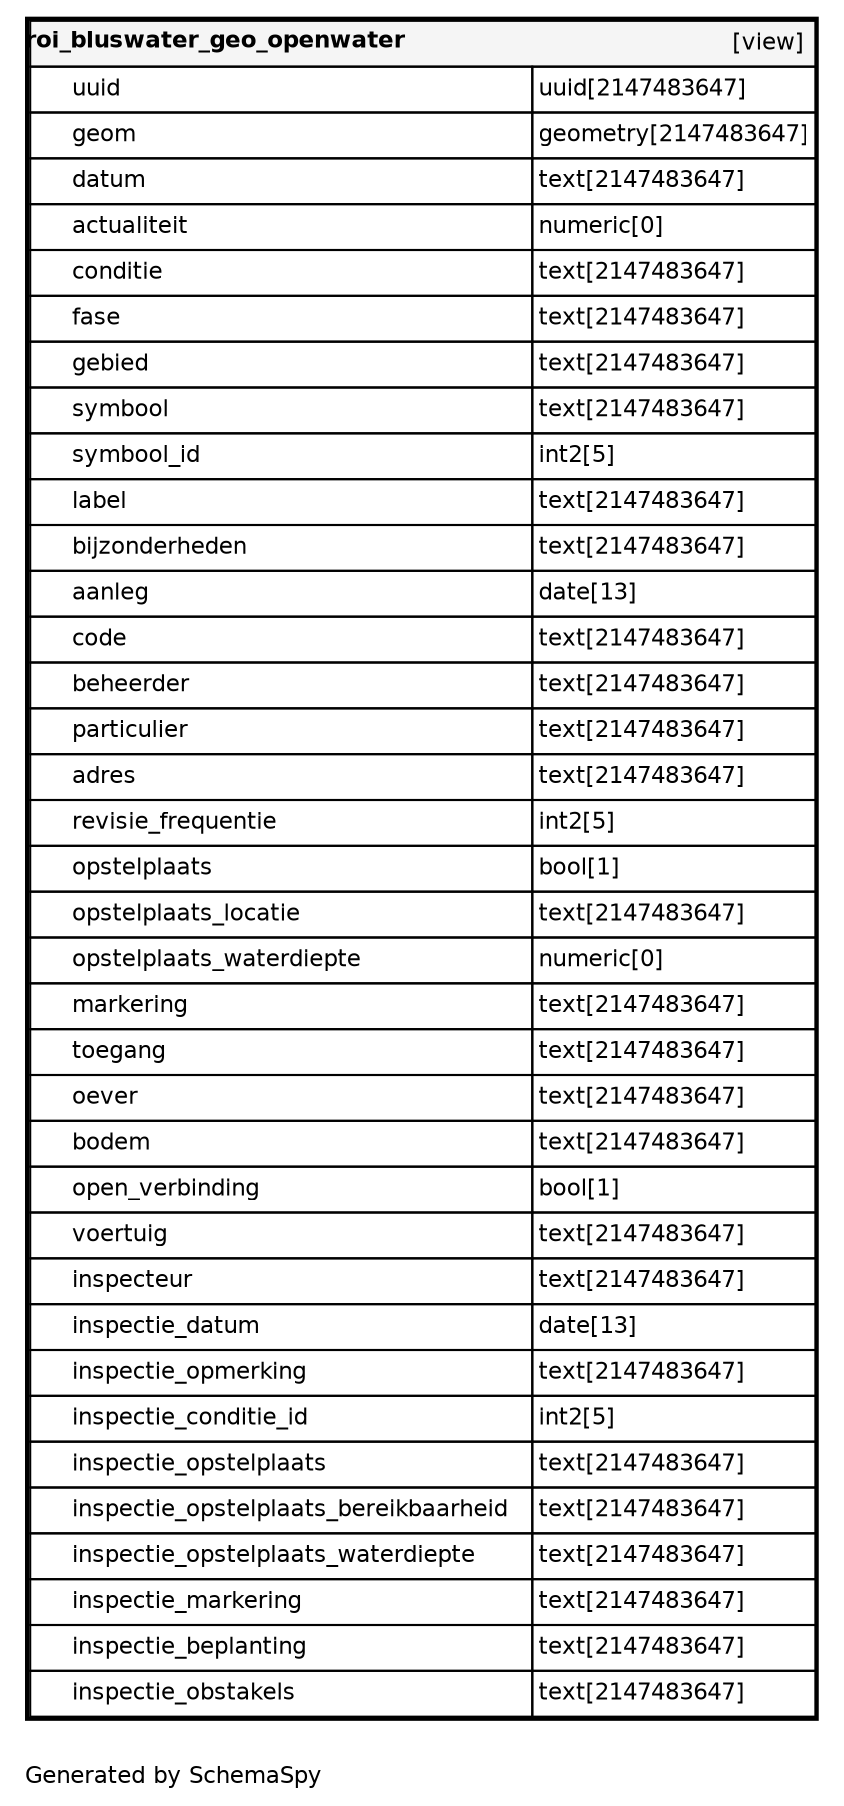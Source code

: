 digraph "oneDegreeRelationshipsDiagram" {
  graph [    rankdir="RL"    bgcolor="#ffffff"    label="\nGenerated by SchemaSpy"    labeljust="l"    nodesep="0.18"    ranksep="0.46"    fontname="Helvetica"    fontsize="11"    ration="compress"  ];  node [    fontname="Helvetica"    fontsize="11"    shape="plaintext"  ];  edge [    arrowsize="0.8"  ];
  "roi_bluswater_geo_openwater" [
   label=<
    <TABLE BORDER="2" CELLBORDER="1" CELLSPACING="0" BGCOLOR="#ffffff">
      <TR><TD COLSPAN="4"  BGCOLOR="#f5f5f5"><TABLE BORDER="0" CELLSPACING="0"><TR><TD ALIGN="LEFT" FIXEDSIZE="TRUE" WIDTH="172" HEIGHT="16"><B>roi_bluswater_geo_openwater</B></TD><TD ALIGN="RIGHT">[view]</TD></TR></TABLE></TD></TR>
      <TR><TD PORT="uuid" COLSPAN="2" ALIGN="LEFT"><TABLE BORDER="0" CELLSPACING="0" ALIGN="LEFT"><TR ALIGN="LEFT"><TD ALIGN="LEFT" FIXEDSIZE="TRUE" WIDTH="15" HEIGHT="16"></TD><TD ALIGN="LEFT" FIXEDSIZE="TRUE" WIDTH="220" HEIGHT="16">uuid</TD></TR></TABLE></TD><TD PORT="uuid.type" ALIGN="LEFT">uuid[2147483647]</TD></TR>
      <TR><TD PORT="geom" COLSPAN="2" ALIGN="LEFT"><TABLE BORDER="0" CELLSPACING="0" ALIGN="LEFT"><TR ALIGN="LEFT"><TD ALIGN="LEFT" FIXEDSIZE="TRUE" WIDTH="15" HEIGHT="16"></TD><TD ALIGN="LEFT" FIXEDSIZE="TRUE" WIDTH="220" HEIGHT="16">geom</TD></TR></TABLE></TD><TD PORT="geom.type" ALIGN="LEFT">geometry[2147483647]</TD></TR>
      <TR><TD PORT="datum" COLSPAN="2" ALIGN="LEFT"><TABLE BORDER="0" CELLSPACING="0" ALIGN="LEFT"><TR ALIGN="LEFT"><TD ALIGN="LEFT" FIXEDSIZE="TRUE" WIDTH="15" HEIGHT="16"></TD><TD ALIGN="LEFT" FIXEDSIZE="TRUE" WIDTH="220" HEIGHT="16">datum</TD></TR></TABLE></TD><TD PORT="datum.type" ALIGN="LEFT">text[2147483647]</TD></TR>
      <TR><TD PORT="actualiteit" COLSPAN="2" ALIGN="LEFT"><TABLE BORDER="0" CELLSPACING="0" ALIGN="LEFT"><TR ALIGN="LEFT"><TD ALIGN="LEFT" FIXEDSIZE="TRUE" WIDTH="15" HEIGHT="16"></TD><TD ALIGN="LEFT" FIXEDSIZE="TRUE" WIDTH="220" HEIGHT="16">actualiteit</TD></TR></TABLE></TD><TD PORT="actualiteit.type" ALIGN="LEFT">numeric[0]</TD></TR>
      <TR><TD PORT="conditie" COLSPAN="2" ALIGN="LEFT"><TABLE BORDER="0" CELLSPACING="0" ALIGN="LEFT"><TR ALIGN="LEFT"><TD ALIGN="LEFT" FIXEDSIZE="TRUE" WIDTH="15" HEIGHT="16"></TD><TD ALIGN="LEFT" FIXEDSIZE="TRUE" WIDTH="220" HEIGHT="16">conditie</TD></TR></TABLE></TD><TD PORT="conditie.type" ALIGN="LEFT">text[2147483647]</TD></TR>
      <TR><TD PORT="fase" COLSPAN="2" ALIGN="LEFT"><TABLE BORDER="0" CELLSPACING="0" ALIGN="LEFT"><TR ALIGN="LEFT"><TD ALIGN="LEFT" FIXEDSIZE="TRUE" WIDTH="15" HEIGHT="16"></TD><TD ALIGN="LEFT" FIXEDSIZE="TRUE" WIDTH="220" HEIGHT="16">fase</TD></TR></TABLE></TD><TD PORT="fase.type" ALIGN="LEFT">text[2147483647]</TD></TR>
      <TR><TD PORT="gebied" COLSPAN="2" ALIGN="LEFT"><TABLE BORDER="0" CELLSPACING="0" ALIGN="LEFT"><TR ALIGN="LEFT"><TD ALIGN="LEFT" FIXEDSIZE="TRUE" WIDTH="15" HEIGHT="16"></TD><TD ALIGN="LEFT" FIXEDSIZE="TRUE" WIDTH="220" HEIGHT="16">gebied</TD></TR></TABLE></TD><TD PORT="gebied.type" ALIGN="LEFT">text[2147483647]</TD></TR>
      <TR><TD PORT="symbool" COLSPAN="2" ALIGN="LEFT"><TABLE BORDER="0" CELLSPACING="0" ALIGN="LEFT"><TR ALIGN="LEFT"><TD ALIGN="LEFT" FIXEDSIZE="TRUE" WIDTH="15" HEIGHT="16"></TD><TD ALIGN="LEFT" FIXEDSIZE="TRUE" WIDTH="220" HEIGHT="16">symbool</TD></TR></TABLE></TD><TD PORT="symbool.type" ALIGN="LEFT">text[2147483647]</TD></TR>
      <TR><TD PORT="symbool_id" COLSPAN="2" ALIGN="LEFT"><TABLE BORDER="0" CELLSPACING="0" ALIGN="LEFT"><TR ALIGN="LEFT"><TD ALIGN="LEFT" FIXEDSIZE="TRUE" WIDTH="15" HEIGHT="16"></TD><TD ALIGN="LEFT" FIXEDSIZE="TRUE" WIDTH="220" HEIGHT="16">symbool_id</TD></TR></TABLE></TD><TD PORT="symbool_id.type" ALIGN="LEFT">int2[5]</TD></TR>
      <TR><TD PORT="label" COLSPAN="2" ALIGN="LEFT"><TABLE BORDER="0" CELLSPACING="0" ALIGN="LEFT"><TR ALIGN="LEFT"><TD ALIGN="LEFT" FIXEDSIZE="TRUE" WIDTH="15" HEIGHT="16"></TD><TD ALIGN="LEFT" FIXEDSIZE="TRUE" WIDTH="220" HEIGHT="16">label</TD></TR></TABLE></TD><TD PORT="label.type" ALIGN="LEFT">text[2147483647]</TD></TR>
      <TR><TD PORT="bijzonderheden" COLSPAN="2" ALIGN="LEFT"><TABLE BORDER="0" CELLSPACING="0" ALIGN="LEFT"><TR ALIGN="LEFT"><TD ALIGN="LEFT" FIXEDSIZE="TRUE" WIDTH="15" HEIGHT="16"></TD><TD ALIGN="LEFT" FIXEDSIZE="TRUE" WIDTH="220" HEIGHT="16">bijzonderheden</TD></TR></TABLE></TD><TD PORT="bijzonderheden.type" ALIGN="LEFT">text[2147483647]</TD></TR>
      <TR><TD PORT="aanleg" COLSPAN="2" ALIGN="LEFT"><TABLE BORDER="0" CELLSPACING="0" ALIGN="LEFT"><TR ALIGN="LEFT"><TD ALIGN="LEFT" FIXEDSIZE="TRUE" WIDTH="15" HEIGHT="16"></TD><TD ALIGN="LEFT" FIXEDSIZE="TRUE" WIDTH="220" HEIGHT="16">aanleg</TD></TR></TABLE></TD><TD PORT="aanleg.type" ALIGN="LEFT">date[13]</TD></TR>
      <TR><TD PORT="code" COLSPAN="2" ALIGN="LEFT"><TABLE BORDER="0" CELLSPACING="0" ALIGN="LEFT"><TR ALIGN="LEFT"><TD ALIGN="LEFT" FIXEDSIZE="TRUE" WIDTH="15" HEIGHT="16"></TD><TD ALIGN="LEFT" FIXEDSIZE="TRUE" WIDTH="220" HEIGHT="16">code</TD></TR></TABLE></TD><TD PORT="code.type" ALIGN="LEFT">text[2147483647]</TD></TR>
      <TR><TD PORT="beheerder" COLSPAN="2" ALIGN="LEFT"><TABLE BORDER="0" CELLSPACING="0" ALIGN="LEFT"><TR ALIGN="LEFT"><TD ALIGN="LEFT" FIXEDSIZE="TRUE" WIDTH="15" HEIGHT="16"></TD><TD ALIGN="LEFT" FIXEDSIZE="TRUE" WIDTH="220" HEIGHT="16">beheerder</TD></TR></TABLE></TD><TD PORT="beheerder.type" ALIGN="LEFT">text[2147483647]</TD></TR>
      <TR><TD PORT="particulier" COLSPAN="2" ALIGN="LEFT"><TABLE BORDER="0" CELLSPACING="0" ALIGN="LEFT"><TR ALIGN="LEFT"><TD ALIGN="LEFT" FIXEDSIZE="TRUE" WIDTH="15" HEIGHT="16"></TD><TD ALIGN="LEFT" FIXEDSIZE="TRUE" WIDTH="220" HEIGHT="16">particulier</TD></TR></TABLE></TD><TD PORT="particulier.type" ALIGN="LEFT">text[2147483647]</TD></TR>
      <TR><TD PORT="adres" COLSPAN="2" ALIGN="LEFT"><TABLE BORDER="0" CELLSPACING="0" ALIGN="LEFT"><TR ALIGN="LEFT"><TD ALIGN="LEFT" FIXEDSIZE="TRUE" WIDTH="15" HEIGHT="16"></TD><TD ALIGN="LEFT" FIXEDSIZE="TRUE" WIDTH="220" HEIGHT="16">adres</TD></TR></TABLE></TD><TD PORT="adres.type" ALIGN="LEFT">text[2147483647]</TD></TR>
      <TR><TD PORT="revisie_frequentie" COLSPAN="2" ALIGN="LEFT"><TABLE BORDER="0" CELLSPACING="0" ALIGN="LEFT"><TR ALIGN="LEFT"><TD ALIGN="LEFT" FIXEDSIZE="TRUE" WIDTH="15" HEIGHT="16"></TD><TD ALIGN="LEFT" FIXEDSIZE="TRUE" WIDTH="220" HEIGHT="16">revisie_frequentie</TD></TR></TABLE></TD><TD PORT="revisie_frequentie.type" ALIGN="LEFT">int2[5]</TD></TR>
      <TR><TD PORT="opstelplaats" COLSPAN="2" ALIGN="LEFT"><TABLE BORDER="0" CELLSPACING="0" ALIGN="LEFT"><TR ALIGN="LEFT"><TD ALIGN="LEFT" FIXEDSIZE="TRUE" WIDTH="15" HEIGHT="16"></TD><TD ALIGN="LEFT" FIXEDSIZE="TRUE" WIDTH="220" HEIGHT="16">opstelplaats</TD></TR></TABLE></TD><TD PORT="opstelplaats.type" ALIGN="LEFT">bool[1]</TD></TR>
      <TR><TD PORT="opstelplaats_locatie" COLSPAN="2" ALIGN="LEFT"><TABLE BORDER="0" CELLSPACING="0" ALIGN="LEFT"><TR ALIGN="LEFT"><TD ALIGN="LEFT" FIXEDSIZE="TRUE" WIDTH="15" HEIGHT="16"></TD><TD ALIGN="LEFT" FIXEDSIZE="TRUE" WIDTH="220" HEIGHT="16">opstelplaats_locatie</TD></TR></TABLE></TD><TD PORT="opstelplaats_locatie.type" ALIGN="LEFT">text[2147483647]</TD></TR>
      <TR><TD PORT="opstelplaats_waterdiepte" COLSPAN="2" ALIGN="LEFT"><TABLE BORDER="0" CELLSPACING="0" ALIGN="LEFT"><TR ALIGN="LEFT"><TD ALIGN="LEFT" FIXEDSIZE="TRUE" WIDTH="15" HEIGHT="16"></TD><TD ALIGN="LEFT" FIXEDSIZE="TRUE" WIDTH="220" HEIGHT="16">opstelplaats_waterdiepte</TD></TR></TABLE></TD><TD PORT="opstelplaats_waterdiepte.type" ALIGN="LEFT">numeric[0]</TD></TR>
      <TR><TD PORT="markering" COLSPAN="2" ALIGN="LEFT"><TABLE BORDER="0" CELLSPACING="0" ALIGN="LEFT"><TR ALIGN="LEFT"><TD ALIGN="LEFT" FIXEDSIZE="TRUE" WIDTH="15" HEIGHT="16"></TD><TD ALIGN="LEFT" FIXEDSIZE="TRUE" WIDTH="220" HEIGHT="16">markering</TD></TR></TABLE></TD><TD PORT="markering.type" ALIGN="LEFT">text[2147483647]</TD></TR>
      <TR><TD PORT="toegang" COLSPAN="2" ALIGN="LEFT"><TABLE BORDER="0" CELLSPACING="0" ALIGN="LEFT"><TR ALIGN="LEFT"><TD ALIGN="LEFT" FIXEDSIZE="TRUE" WIDTH="15" HEIGHT="16"></TD><TD ALIGN="LEFT" FIXEDSIZE="TRUE" WIDTH="220" HEIGHT="16">toegang</TD></TR></TABLE></TD><TD PORT="toegang.type" ALIGN="LEFT">text[2147483647]</TD></TR>
      <TR><TD PORT="oever" COLSPAN="2" ALIGN="LEFT"><TABLE BORDER="0" CELLSPACING="0" ALIGN="LEFT"><TR ALIGN="LEFT"><TD ALIGN="LEFT" FIXEDSIZE="TRUE" WIDTH="15" HEIGHT="16"></TD><TD ALIGN="LEFT" FIXEDSIZE="TRUE" WIDTH="220" HEIGHT="16">oever</TD></TR></TABLE></TD><TD PORT="oever.type" ALIGN="LEFT">text[2147483647]</TD></TR>
      <TR><TD PORT="bodem" COLSPAN="2" ALIGN="LEFT"><TABLE BORDER="0" CELLSPACING="0" ALIGN="LEFT"><TR ALIGN="LEFT"><TD ALIGN="LEFT" FIXEDSIZE="TRUE" WIDTH="15" HEIGHT="16"></TD><TD ALIGN="LEFT" FIXEDSIZE="TRUE" WIDTH="220" HEIGHT="16">bodem</TD></TR></TABLE></TD><TD PORT="bodem.type" ALIGN="LEFT">text[2147483647]</TD></TR>
      <TR><TD PORT="open_verbinding" COLSPAN="2" ALIGN="LEFT"><TABLE BORDER="0" CELLSPACING="0" ALIGN="LEFT"><TR ALIGN="LEFT"><TD ALIGN="LEFT" FIXEDSIZE="TRUE" WIDTH="15" HEIGHT="16"></TD><TD ALIGN="LEFT" FIXEDSIZE="TRUE" WIDTH="220" HEIGHT="16">open_verbinding</TD></TR></TABLE></TD><TD PORT="open_verbinding.type" ALIGN="LEFT">bool[1]</TD></TR>
      <TR><TD PORT="voertuig" COLSPAN="2" ALIGN="LEFT"><TABLE BORDER="0" CELLSPACING="0" ALIGN="LEFT"><TR ALIGN="LEFT"><TD ALIGN="LEFT" FIXEDSIZE="TRUE" WIDTH="15" HEIGHT="16"></TD><TD ALIGN="LEFT" FIXEDSIZE="TRUE" WIDTH="220" HEIGHT="16">voertuig</TD></TR></TABLE></TD><TD PORT="voertuig.type" ALIGN="LEFT">text[2147483647]</TD></TR>
      <TR><TD PORT="inspecteur" COLSPAN="2" ALIGN="LEFT"><TABLE BORDER="0" CELLSPACING="0" ALIGN="LEFT"><TR ALIGN="LEFT"><TD ALIGN="LEFT" FIXEDSIZE="TRUE" WIDTH="15" HEIGHT="16"></TD><TD ALIGN="LEFT" FIXEDSIZE="TRUE" WIDTH="220" HEIGHT="16">inspecteur</TD></TR></TABLE></TD><TD PORT="inspecteur.type" ALIGN="LEFT">text[2147483647]</TD></TR>
      <TR><TD PORT="inspectie_datum" COLSPAN="2" ALIGN="LEFT"><TABLE BORDER="0" CELLSPACING="0" ALIGN="LEFT"><TR ALIGN="LEFT"><TD ALIGN="LEFT" FIXEDSIZE="TRUE" WIDTH="15" HEIGHT="16"></TD><TD ALIGN="LEFT" FIXEDSIZE="TRUE" WIDTH="220" HEIGHT="16">inspectie_datum</TD></TR></TABLE></TD><TD PORT="inspectie_datum.type" ALIGN="LEFT">date[13]</TD></TR>
      <TR><TD PORT="inspectie_opmerking" COLSPAN="2" ALIGN="LEFT"><TABLE BORDER="0" CELLSPACING="0" ALIGN="LEFT"><TR ALIGN="LEFT"><TD ALIGN="LEFT" FIXEDSIZE="TRUE" WIDTH="15" HEIGHT="16"></TD><TD ALIGN="LEFT" FIXEDSIZE="TRUE" WIDTH="220" HEIGHT="16">inspectie_opmerking</TD></TR></TABLE></TD><TD PORT="inspectie_opmerking.type" ALIGN="LEFT">text[2147483647]</TD></TR>
      <TR><TD PORT="inspectie_conditie_id" COLSPAN="2" ALIGN="LEFT"><TABLE BORDER="0" CELLSPACING="0" ALIGN="LEFT"><TR ALIGN="LEFT"><TD ALIGN="LEFT" FIXEDSIZE="TRUE" WIDTH="15" HEIGHT="16"></TD><TD ALIGN="LEFT" FIXEDSIZE="TRUE" WIDTH="220" HEIGHT="16">inspectie_conditie_id</TD></TR></TABLE></TD><TD PORT="inspectie_conditie_id.type" ALIGN="LEFT">int2[5]</TD></TR>
      <TR><TD PORT="inspectie_opstelplaats" COLSPAN="2" ALIGN="LEFT"><TABLE BORDER="0" CELLSPACING="0" ALIGN="LEFT"><TR ALIGN="LEFT"><TD ALIGN="LEFT" FIXEDSIZE="TRUE" WIDTH="15" HEIGHT="16"></TD><TD ALIGN="LEFT" FIXEDSIZE="TRUE" WIDTH="220" HEIGHT="16">inspectie_opstelplaats</TD></TR></TABLE></TD><TD PORT="inspectie_opstelplaats.type" ALIGN="LEFT">text[2147483647]</TD></TR>
      <TR><TD PORT="inspectie_opstelplaats_bereikbaarheid" COLSPAN="2" ALIGN="LEFT"><TABLE BORDER="0" CELLSPACING="0" ALIGN="LEFT"><TR ALIGN="LEFT"><TD ALIGN="LEFT" FIXEDSIZE="TRUE" WIDTH="15" HEIGHT="16"></TD><TD ALIGN="LEFT" FIXEDSIZE="TRUE" WIDTH="220" HEIGHT="16">inspectie_opstelplaats_bereikbaarheid</TD></TR></TABLE></TD><TD PORT="inspectie_opstelplaats_bereikbaarheid.type" ALIGN="LEFT">text[2147483647]</TD></TR>
      <TR><TD PORT="inspectie_opstelplaats_waterdiepte" COLSPAN="2" ALIGN="LEFT"><TABLE BORDER="0" CELLSPACING="0" ALIGN="LEFT"><TR ALIGN="LEFT"><TD ALIGN="LEFT" FIXEDSIZE="TRUE" WIDTH="15" HEIGHT="16"></TD><TD ALIGN="LEFT" FIXEDSIZE="TRUE" WIDTH="220" HEIGHT="16">inspectie_opstelplaats_waterdiepte</TD></TR></TABLE></TD><TD PORT="inspectie_opstelplaats_waterdiepte.type" ALIGN="LEFT">text[2147483647]</TD></TR>
      <TR><TD PORT="inspectie_markering" COLSPAN="2" ALIGN="LEFT"><TABLE BORDER="0" CELLSPACING="0" ALIGN="LEFT"><TR ALIGN="LEFT"><TD ALIGN="LEFT" FIXEDSIZE="TRUE" WIDTH="15" HEIGHT="16"></TD><TD ALIGN="LEFT" FIXEDSIZE="TRUE" WIDTH="220" HEIGHT="16">inspectie_markering</TD></TR></TABLE></TD><TD PORT="inspectie_markering.type" ALIGN="LEFT">text[2147483647]</TD></TR>
      <TR><TD PORT="inspectie_beplanting" COLSPAN="2" ALIGN="LEFT"><TABLE BORDER="0" CELLSPACING="0" ALIGN="LEFT"><TR ALIGN="LEFT"><TD ALIGN="LEFT" FIXEDSIZE="TRUE" WIDTH="15" HEIGHT="16"></TD><TD ALIGN="LEFT" FIXEDSIZE="TRUE" WIDTH="220" HEIGHT="16">inspectie_beplanting</TD></TR></TABLE></TD><TD PORT="inspectie_beplanting.type" ALIGN="LEFT">text[2147483647]</TD></TR>
      <TR><TD PORT="inspectie_obstakels" COLSPAN="2" ALIGN="LEFT"><TABLE BORDER="0" CELLSPACING="0" ALIGN="LEFT"><TR ALIGN="LEFT"><TD ALIGN="LEFT" FIXEDSIZE="TRUE" WIDTH="15" HEIGHT="16"></TD><TD ALIGN="LEFT" FIXEDSIZE="TRUE" WIDTH="220" HEIGHT="16">inspectie_obstakels</TD></TR></TABLE></TD><TD PORT="inspectie_obstakels.type" ALIGN="LEFT">text[2147483647]</TD></TR>
    </TABLE>>
    URL="../../tables/roi_bluswater_geo_openwater.html"
    target="_top"
    tooltip="roi_bluswater_geo_openwater"
  ];
}
